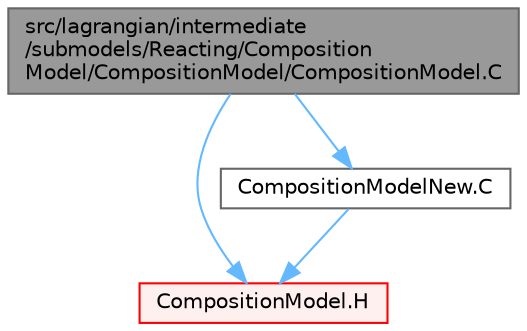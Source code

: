 digraph "src/lagrangian/intermediate/submodels/Reacting/CompositionModel/CompositionModel/CompositionModel.C"
{
 // LATEX_PDF_SIZE
  bgcolor="transparent";
  edge [fontname=Helvetica,fontsize=10,labelfontname=Helvetica,labelfontsize=10];
  node [fontname=Helvetica,fontsize=10,shape=box,height=0.2,width=0.4];
  Node1 [id="Node000001",label="src/lagrangian/intermediate\l/submodels/Reacting/Composition\lModel/CompositionModel/CompositionModel.C",height=0.2,width=0.4,color="gray40", fillcolor="grey60", style="filled", fontcolor="black",tooltip=" "];
  Node1 -> Node2 [id="edge1_Node000001_Node000002",color="steelblue1",style="solid",tooltip=" "];
  Node2 [id="Node000002",label="CompositionModel.H",height=0.2,width=0.4,color="red", fillcolor="#FFF0F0", style="filled",URL="$CompositionModel_8H.html",tooltip=" "];
  Node1 -> Node409 [id="edge2_Node000001_Node000409",color="steelblue1",style="solid",tooltip=" "];
  Node409 [id="Node000409",label="CompositionModelNew.C",height=0.2,width=0.4,color="grey40", fillcolor="white", style="filled",URL="$CompositionModelNew_8C.html",tooltip=" "];
  Node409 -> Node2 [id="edge3_Node000409_Node000002",color="steelblue1",style="solid",tooltip=" "];
}
